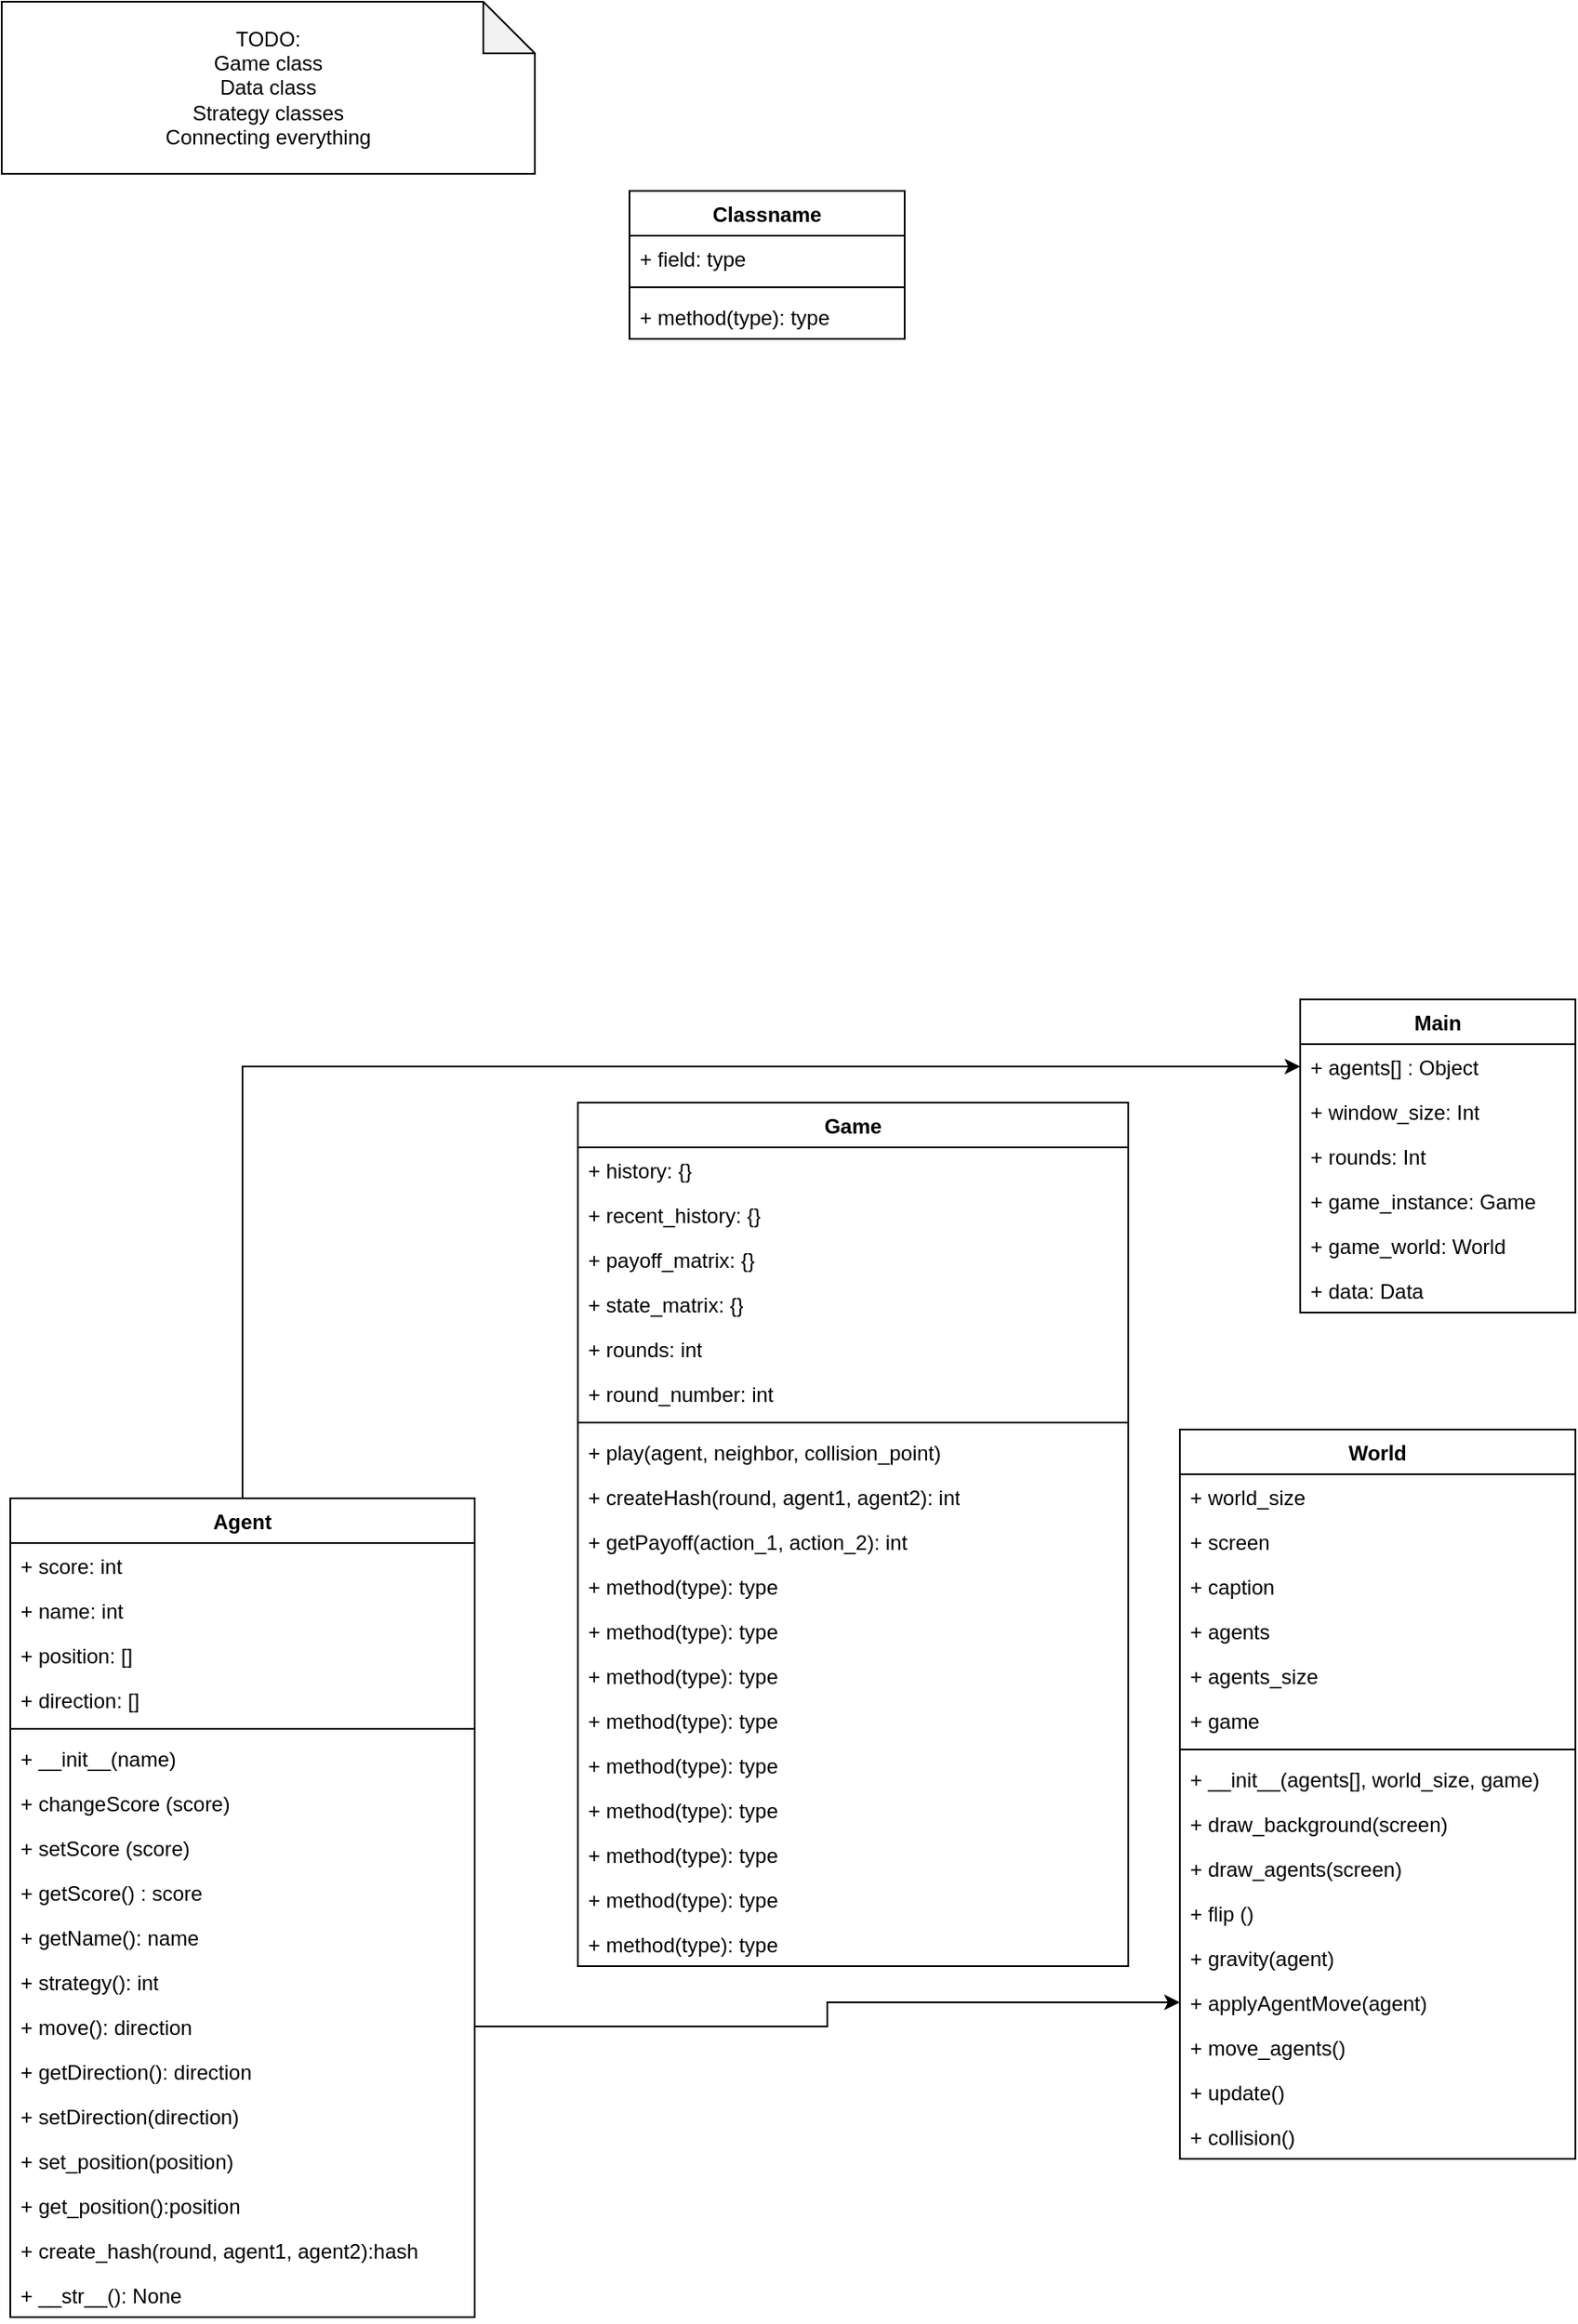 <mxfile version="25.0.3">
  <diagram name="Page-1" id="hnyK_M3NlGHjHrZ5gKMo">
    <mxGraphModel dx="803" dy="1533" grid="1" gridSize="10" guides="1" tooltips="1" connect="1" arrows="1" fold="1" page="1" pageScale="1" pageWidth="850" pageHeight="1100" math="0" shadow="0">
      <root>
        <mxCell id="0" />
        <mxCell id="1" parent="0" />
        <mxCell id="TNZhgFUFGY6rMlC5T3Tr-5" value="Classname" style="swimlane;fontStyle=1;align=center;verticalAlign=top;childLayout=stackLayout;horizontal=1;startSize=26;horizontalStack=0;resizeParent=1;resizeParentMax=0;resizeLast=0;collapsible=1;marginBottom=0;whiteSpace=wrap;html=1;" parent="1" vertex="1">
          <mxGeometry x="480" y="40" width="160" height="86" as="geometry" />
        </mxCell>
        <mxCell id="TNZhgFUFGY6rMlC5T3Tr-6" value="+ field: type" style="text;strokeColor=none;fillColor=none;align=left;verticalAlign=top;spacingLeft=4;spacingRight=4;overflow=hidden;rotatable=0;points=[[0,0.5],[1,0.5]];portConstraint=eastwest;whiteSpace=wrap;html=1;" parent="TNZhgFUFGY6rMlC5T3Tr-5" vertex="1">
          <mxGeometry y="26" width="160" height="26" as="geometry" />
        </mxCell>
        <mxCell id="TNZhgFUFGY6rMlC5T3Tr-7" value="" style="line;strokeWidth=1;fillColor=none;align=left;verticalAlign=middle;spacingTop=-1;spacingLeft=3;spacingRight=3;rotatable=0;labelPosition=right;points=[];portConstraint=eastwest;strokeColor=inherit;" parent="TNZhgFUFGY6rMlC5T3Tr-5" vertex="1">
          <mxGeometry y="52" width="160" height="8" as="geometry" />
        </mxCell>
        <mxCell id="TNZhgFUFGY6rMlC5T3Tr-8" value="+ method(type): type" style="text;strokeColor=none;fillColor=none;align=left;verticalAlign=top;spacingLeft=4;spacingRight=4;overflow=hidden;rotatable=0;points=[[0,0.5],[1,0.5]];portConstraint=eastwest;whiteSpace=wrap;html=1;" parent="TNZhgFUFGY6rMlC5T3Tr-5" vertex="1">
          <mxGeometry y="60" width="160" height="26" as="geometry" />
        </mxCell>
        <mxCell id="TNZhgFUFGY6rMlC5T3Tr-9" value="Main" style="swimlane;fontStyle=1;align=center;verticalAlign=top;childLayout=stackLayout;horizontal=1;startSize=26;horizontalStack=0;resizeParent=1;resizeParentMax=0;resizeLast=0;collapsible=1;marginBottom=0;whiteSpace=wrap;html=1;" parent="1" vertex="1">
          <mxGeometry x="870" y="510" width="160" height="182" as="geometry" />
        </mxCell>
        <mxCell id="TNZhgFUFGY6rMlC5T3Tr-10" value="&lt;div&gt;+ agents[] : Object&lt;/div&gt;" style="text;strokeColor=none;fillColor=none;align=left;verticalAlign=top;spacingLeft=4;spacingRight=4;overflow=hidden;rotatable=0;points=[[0,0.5],[1,0.5]];portConstraint=eastwest;whiteSpace=wrap;html=1;" parent="TNZhgFUFGY6rMlC5T3Tr-9" vertex="1">
          <mxGeometry y="26" width="160" height="26" as="geometry" />
        </mxCell>
        <mxCell id="TNZhgFUFGY6rMlC5T3Tr-18" value="+ window_size: Int" style="text;strokeColor=none;fillColor=none;align=left;verticalAlign=top;spacingLeft=4;spacingRight=4;overflow=hidden;rotatable=0;points=[[0,0.5],[1,0.5]];portConstraint=eastwest;whiteSpace=wrap;html=1;" parent="TNZhgFUFGY6rMlC5T3Tr-9" vertex="1">
          <mxGeometry y="52" width="160" height="26" as="geometry" />
        </mxCell>
        <mxCell id="TNZhgFUFGY6rMlC5T3Tr-20" value="+ rounds: Int" style="text;strokeColor=none;fillColor=none;align=left;verticalAlign=top;spacingLeft=4;spacingRight=4;overflow=hidden;rotatable=0;points=[[0,0.5],[1,0.5]];portConstraint=eastwest;whiteSpace=wrap;html=1;" parent="TNZhgFUFGY6rMlC5T3Tr-9" vertex="1">
          <mxGeometry y="78" width="160" height="26" as="geometry" />
        </mxCell>
        <mxCell id="TNZhgFUFGY6rMlC5T3Tr-21" value="+ game_instance: Game" style="text;strokeColor=none;fillColor=none;align=left;verticalAlign=top;spacingLeft=4;spacingRight=4;overflow=hidden;rotatable=0;points=[[0,0.5],[1,0.5]];portConstraint=eastwest;whiteSpace=wrap;html=1;" parent="TNZhgFUFGY6rMlC5T3Tr-9" vertex="1">
          <mxGeometry y="104" width="160" height="26" as="geometry" />
        </mxCell>
        <mxCell id="TNZhgFUFGY6rMlC5T3Tr-19" value="+ game_world: World" style="text;strokeColor=none;fillColor=none;align=left;verticalAlign=top;spacingLeft=4;spacingRight=4;overflow=hidden;rotatable=0;points=[[0,0.5],[1,0.5]];portConstraint=eastwest;whiteSpace=wrap;html=1;" parent="TNZhgFUFGY6rMlC5T3Tr-9" vertex="1">
          <mxGeometry y="130" width="160" height="26" as="geometry" />
        </mxCell>
        <mxCell id="TNZhgFUFGY6rMlC5T3Tr-17" value="+ data: Data" style="text;strokeColor=none;fillColor=none;align=left;verticalAlign=top;spacingLeft=4;spacingRight=4;overflow=hidden;rotatable=0;points=[[0,0.5],[1,0.5]];portConstraint=eastwest;whiteSpace=wrap;html=1;" parent="TNZhgFUFGY6rMlC5T3Tr-9" vertex="1">
          <mxGeometry y="156" width="160" height="26" as="geometry" />
        </mxCell>
        <mxCell id="TNZhgFUFGY6rMlC5T3Tr-13" value="World" style="swimlane;fontStyle=1;align=center;verticalAlign=top;childLayout=stackLayout;horizontal=1;startSize=26;horizontalStack=0;resizeParent=1;resizeParentMax=0;resizeLast=0;collapsible=1;marginBottom=0;whiteSpace=wrap;html=1;" parent="1" vertex="1">
          <mxGeometry x="800" y="760" width="230" height="424" as="geometry" />
        </mxCell>
        <mxCell id="TNZhgFUFGY6rMlC5T3Tr-14" value="+ world_size" style="text;strokeColor=none;fillColor=none;align=left;verticalAlign=top;spacingLeft=4;spacingRight=4;overflow=hidden;rotatable=0;points=[[0,0.5],[1,0.5]];portConstraint=eastwest;whiteSpace=wrap;html=1;" parent="TNZhgFUFGY6rMlC5T3Tr-13" vertex="1">
          <mxGeometry y="26" width="230" height="26" as="geometry" />
        </mxCell>
        <mxCell id="kklQBV2uUnJuEIr_n-jg-3" value="+ screen" style="text;strokeColor=none;fillColor=none;align=left;verticalAlign=top;spacingLeft=4;spacingRight=4;overflow=hidden;rotatable=0;points=[[0,0.5],[1,0.5]];portConstraint=eastwest;whiteSpace=wrap;html=1;" parent="TNZhgFUFGY6rMlC5T3Tr-13" vertex="1">
          <mxGeometry y="52" width="230" height="26" as="geometry" />
        </mxCell>
        <mxCell id="kklQBV2uUnJuEIr_n-jg-6" value="+ caption" style="text;strokeColor=none;fillColor=none;align=left;verticalAlign=top;spacingLeft=4;spacingRight=4;overflow=hidden;rotatable=0;points=[[0,0.5],[1,0.5]];portConstraint=eastwest;whiteSpace=wrap;html=1;" parent="TNZhgFUFGY6rMlC5T3Tr-13" vertex="1">
          <mxGeometry y="78" width="230" height="26" as="geometry" />
        </mxCell>
        <mxCell id="kklQBV2uUnJuEIr_n-jg-5" value="+ agents" style="text;strokeColor=none;fillColor=none;align=left;verticalAlign=top;spacingLeft=4;spacingRight=4;overflow=hidden;rotatable=0;points=[[0,0.5],[1,0.5]];portConstraint=eastwest;whiteSpace=wrap;html=1;" parent="TNZhgFUFGY6rMlC5T3Tr-13" vertex="1">
          <mxGeometry y="104" width="230" height="26" as="geometry" />
        </mxCell>
        <mxCell id="kklQBV2uUnJuEIr_n-jg-4" value="+ agents_size" style="text;strokeColor=none;fillColor=none;align=left;verticalAlign=top;spacingLeft=4;spacingRight=4;overflow=hidden;rotatable=0;points=[[0,0.5],[1,0.5]];portConstraint=eastwest;whiteSpace=wrap;html=1;" parent="TNZhgFUFGY6rMlC5T3Tr-13" vertex="1">
          <mxGeometry y="130" width="230" height="26" as="geometry" />
        </mxCell>
        <mxCell id="kklQBV2uUnJuEIr_n-jg-2" value="+ game" style="text;strokeColor=none;fillColor=none;align=left;verticalAlign=top;spacingLeft=4;spacingRight=4;overflow=hidden;rotatable=0;points=[[0,0.5],[1,0.5]];portConstraint=eastwest;whiteSpace=wrap;html=1;" parent="TNZhgFUFGY6rMlC5T3Tr-13" vertex="1">
          <mxGeometry y="156" width="230" height="26" as="geometry" />
        </mxCell>
        <mxCell id="TNZhgFUFGY6rMlC5T3Tr-15" value="" style="line;strokeWidth=1;fillColor=none;align=left;verticalAlign=middle;spacingTop=-1;spacingLeft=3;spacingRight=3;rotatable=0;labelPosition=right;points=[];portConstraint=eastwest;strokeColor=inherit;" parent="TNZhgFUFGY6rMlC5T3Tr-13" vertex="1">
          <mxGeometry y="182" width="230" height="8" as="geometry" />
        </mxCell>
        <mxCell id="TNZhgFUFGY6rMlC5T3Tr-16" value="+ __init__(agents[], world_size, game)" style="text;strokeColor=none;fillColor=none;align=left;verticalAlign=top;spacingLeft=4;spacingRight=4;overflow=hidden;rotatable=0;points=[[0,0.5],[1,0.5]];portConstraint=eastwest;whiteSpace=wrap;html=1;" parent="TNZhgFUFGY6rMlC5T3Tr-13" vertex="1">
          <mxGeometry y="190" width="230" height="26" as="geometry" />
        </mxCell>
        <mxCell id="kklQBV2uUnJuEIr_n-jg-9" value="+ draw_background(screen)" style="text;strokeColor=none;fillColor=none;align=left;verticalAlign=top;spacingLeft=4;spacingRight=4;overflow=hidden;rotatable=0;points=[[0,0.5],[1,0.5]];portConstraint=eastwest;whiteSpace=wrap;html=1;" parent="TNZhgFUFGY6rMlC5T3Tr-13" vertex="1">
          <mxGeometry y="216" width="230" height="26" as="geometry" />
        </mxCell>
        <mxCell id="kklQBV2uUnJuEIr_n-jg-14" value="+ draw_agents(screen)" style="text;strokeColor=none;fillColor=none;align=left;verticalAlign=top;spacingLeft=4;spacingRight=4;overflow=hidden;rotatable=0;points=[[0,0.5],[1,0.5]];portConstraint=eastwest;whiteSpace=wrap;html=1;" parent="TNZhgFUFGY6rMlC5T3Tr-13" vertex="1">
          <mxGeometry y="242" width="230" height="26" as="geometry" />
        </mxCell>
        <mxCell id="kklQBV2uUnJuEIr_n-jg-12" value="+ flip ()" style="text;strokeColor=none;fillColor=none;align=left;verticalAlign=top;spacingLeft=4;spacingRight=4;overflow=hidden;rotatable=0;points=[[0,0.5],[1,0.5]];portConstraint=eastwest;whiteSpace=wrap;html=1;" parent="TNZhgFUFGY6rMlC5T3Tr-13" vertex="1">
          <mxGeometry y="268" width="230" height="26" as="geometry" />
        </mxCell>
        <mxCell id="kklQBV2uUnJuEIr_n-jg-13" value="+ gravity(agent)" style="text;strokeColor=none;fillColor=none;align=left;verticalAlign=top;spacingLeft=4;spacingRight=4;overflow=hidden;rotatable=0;points=[[0,0.5],[1,0.5]];portConstraint=eastwest;whiteSpace=wrap;html=1;" parent="TNZhgFUFGY6rMlC5T3Tr-13" vertex="1">
          <mxGeometry y="294" width="230" height="26" as="geometry" />
        </mxCell>
        <mxCell id="kklQBV2uUnJuEIr_n-jg-11" value="+ applyAgentMove(agent)" style="text;strokeColor=none;fillColor=none;align=left;verticalAlign=top;spacingLeft=4;spacingRight=4;overflow=hidden;rotatable=0;points=[[0,0.5],[1,0.5]];portConstraint=eastwest;whiteSpace=wrap;html=1;" parent="TNZhgFUFGY6rMlC5T3Tr-13" vertex="1">
          <mxGeometry y="320" width="230" height="26" as="geometry" />
        </mxCell>
        <mxCell id="kklQBV2uUnJuEIr_n-jg-10" value="+ move_agents()" style="text;strokeColor=none;fillColor=none;align=left;verticalAlign=top;spacingLeft=4;spacingRight=4;overflow=hidden;rotatable=0;points=[[0,0.5],[1,0.5]];portConstraint=eastwest;whiteSpace=wrap;html=1;" parent="TNZhgFUFGY6rMlC5T3Tr-13" vertex="1">
          <mxGeometry y="346" width="230" height="26" as="geometry" />
        </mxCell>
        <mxCell id="kklQBV2uUnJuEIr_n-jg-8" value="+ update()" style="text;strokeColor=none;fillColor=none;align=left;verticalAlign=top;spacingLeft=4;spacingRight=4;overflow=hidden;rotatable=0;points=[[0,0.5],[1,0.5]];portConstraint=eastwest;whiteSpace=wrap;html=1;" parent="TNZhgFUFGY6rMlC5T3Tr-13" vertex="1">
          <mxGeometry y="372" width="230" height="26" as="geometry" />
        </mxCell>
        <mxCell id="kklQBV2uUnJuEIr_n-jg-7" value="+ collision()" style="text;strokeColor=none;fillColor=none;align=left;verticalAlign=top;spacingLeft=4;spacingRight=4;overflow=hidden;rotatable=0;points=[[0,0.5],[1,0.5]];portConstraint=eastwest;whiteSpace=wrap;html=1;" parent="TNZhgFUFGY6rMlC5T3Tr-13" vertex="1">
          <mxGeometry y="398" width="230" height="26" as="geometry" />
        </mxCell>
        <mxCell id="aTV576hCUivnqyw-7uxB-1" style="edgeStyle=orthogonalEdgeStyle;rounded=0;orthogonalLoop=1;jettySize=auto;html=1;exitX=0.5;exitY=0;exitDx=0;exitDy=0;entryX=0;entryY=0.5;entryDx=0;entryDy=0;" edge="1" parent="1" source="kklQBV2uUnJuEIr_n-jg-20" target="TNZhgFUFGY6rMlC5T3Tr-10">
          <mxGeometry relative="1" as="geometry" />
        </mxCell>
        <mxCell id="kklQBV2uUnJuEIr_n-jg-20" value="Agent" style="swimlane;fontStyle=1;align=center;verticalAlign=top;childLayout=stackLayout;horizontal=1;startSize=26;horizontalStack=0;resizeParent=1;resizeParentMax=0;resizeLast=0;collapsible=1;marginBottom=0;whiteSpace=wrap;html=1;" parent="1" vertex="1">
          <mxGeometry x="120" y="800" width="270" height="476" as="geometry" />
        </mxCell>
        <mxCell id="kklQBV2uUnJuEIr_n-jg-21" value="+ score: int" style="text;strokeColor=none;fillColor=none;align=left;verticalAlign=top;spacingLeft=4;spacingRight=4;overflow=hidden;rotatable=0;points=[[0,0.5],[1,0.5]];portConstraint=eastwest;whiteSpace=wrap;html=1;" parent="kklQBV2uUnJuEIr_n-jg-20" vertex="1">
          <mxGeometry y="26" width="270" height="26" as="geometry" />
        </mxCell>
        <mxCell id="kklQBV2uUnJuEIr_n-jg-26" value="+ name: int" style="text;strokeColor=none;fillColor=none;align=left;verticalAlign=top;spacingLeft=4;spacingRight=4;overflow=hidden;rotatable=0;points=[[0,0.5],[1,0.5]];portConstraint=eastwest;whiteSpace=wrap;html=1;" parent="kklQBV2uUnJuEIr_n-jg-20" vertex="1">
          <mxGeometry y="52" width="270" height="26" as="geometry" />
        </mxCell>
        <mxCell id="kklQBV2uUnJuEIr_n-jg-25" value="+ position: []" style="text;strokeColor=none;fillColor=none;align=left;verticalAlign=top;spacingLeft=4;spacingRight=4;overflow=hidden;rotatable=0;points=[[0,0.5],[1,0.5]];portConstraint=eastwest;whiteSpace=wrap;html=1;" parent="kklQBV2uUnJuEIr_n-jg-20" vertex="1">
          <mxGeometry y="78" width="270" height="26" as="geometry" />
        </mxCell>
        <mxCell id="kklQBV2uUnJuEIr_n-jg-24" value="+ direction: []" style="text;strokeColor=none;fillColor=none;align=left;verticalAlign=top;spacingLeft=4;spacingRight=4;overflow=hidden;rotatable=0;points=[[0,0.5],[1,0.5]];portConstraint=eastwest;whiteSpace=wrap;html=1;" parent="kklQBV2uUnJuEIr_n-jg-20" vertex="1">
          <mxGeometry y="104" width="270" height="26" as="geometry" />
        </mxCell>
        <mxCell id="kklQBV2uUnJuEIr_n-jg-22" value="" style="line;strokeWidth=1;fillColor=none;align=left;verticalAlign=middle;spacingTop=-1;spacingLeft=3;spacingRight=3;rotatable=0;labelPosition=right;points=[];portConstraint=eastwest;strokeColor=inherit;" parent="kklQBV2uUnJuEIr_n-jg-20" vertex="1">
          <mxGeometry y="130" width="270" height="8" as="geometry" />
        </mxCell>
        <mxCell id="kklQBV2uUnJuEIr_n-jg-23" value="+ __init__(name)" style="text;strokeColor=none;fillColor=none;align=left;verticalAlign=top;spacingLeft=4;spacingRight=4;overflow=hidden;rotatable=0;points=[[0,0.5],[1,0.5]];portConstraint=eastwest;whiteSpace=wrap;html=1;" parent="kklQBV2uUnJuEIr_n-jg-20" vertex="1">
          <mxGeometry y="138" width="270" height="26" as="geometry" />
        </mxCell>
        <mxCell id="kklQBV2uUnJuEIr_n-jg-28" value="+ changeScore (score)" style="text;strokeColor=none;fillColor=none;align=left;verticalAlign=top;spacingLeft=4;spacingRight=4;overflow=hidden;rotatable=0;points=[[0,0.5],[1,0.5]];portConstraint=eastwest;whiteSpace=wrap;html=1;" parent="kklQBV2uUnJuEIr_n-jg-20" vertex="1">
          <mxGeometry y="164" width="270" height="26" as="geometry" />
        </mxCell>
        <mxCell id="kklQBV2uUnJuEIr_n-jg-33" value="+ setScore (score)" style="text;strokeColor=none;fillColor=none;align=left;verticalAlign=top;spacingLeft=4;spacingRight=4;overflow=hidden;rotatable=0;points=[[0,0.5],[1,0.5]];portConstraint=eastwest;whiteSpace=wrap;html=1;" parent="kklQBV2uUnJuEIr_n-jg-20" vertex="1">
          <mxGeometry y="190" width="270" height="26" as="geometry" />
        </mxCell>
        <mxCell id="kklQBV2uUnJuEIr_n-jg-31" value="+ getScore() : score" style="text;strokeColor=none;fillColor=none;align=left;verticalAlign=top;spacingLeft=4;spacingRight=4;overflow=hidden;rotatable=0;points=[[0,0.5],[1,0.5]];portConstraint=eastwest;whiteSpace=wrap;html=1;" parent="kklQBV2uUnJuEIr_n-jg-20" vertex="1">
          <mxGeometry y="216" width="270" height="26" as="geometry" />
        </mxCell>
        <mxCell id="kklQBV2uUnJuEIr_n-jg-35" value="+ getName(): name" style="text;strokeColor=none;fillColor=none;align=left;verticalAlign=top;spacingLeft=4;spacingRight=4;overflow=hidden;rotatable=0;points=[[0,0.5],[1,0.5]];portConstraint=eastwest;whiteSpace=wrap;html=1;" parent="kklQBV2uUnJuEIr_n-jg-20" vertex="1">
          <mxGeometry y="242" width="270" height="26" as="geometry" />
        </mxCell>
        <mxCell id="kklQBV2uUnJuEIr_n-jg-34" value="+ strategy(): int" style="text;strokeColor=none;fillColor=none;align=left;verticalAlign=top;spacingLeft=4;spacingRight=4;overflow=hidden;rotatable=0;points=[[0,0.5],[1,0.5]];portConstraint=eastwest;whiteSpace=wrap;html=1;" parent="kklQBV2uUnJuEIr_n-jg-20" vertex="1">
          <mxGeometry y="268" width="270" height="26" as="geometry" />
        </mxCell>
        <mxCell id="kklQBV2uUnJuEIr_n-jg-32" value="+ move(): direction" style="text;strokeColor=none;fillColor=none;align=left;verticalAlign=top;spacingLeft=4;spacingRight=4;overflow=hidden;rotatable=0;points=[[0,0.5],[1,0.5]];portConstraint=eastwest;whiteSpace=wrap;html=1;" parent="kklQBV2uUnJuEIr_n-jg-20" vertex="1">
          <mxGeometry y="294" width="270" height="26" as="geometry" />
        </mxCell>
        <mxCell id="kklQBV2uUnJuEIr_n-jg-30" value="+ getDirection(): direction" style="text;strokeColor=none;fillColor=none;align=left;verticalAlign=top;spacingLeft=4;spacingRight=4;overflow=hidden;rotatable=0;points=[[0,0.5],[1,0.5]];portConstraint=eastwest;whiteSpace=wrap;html=1;" parent="kklQBV2uUnJuEIr_n-jg-20" vertex="1">
          <mxGeometry y="320" width="270" height="26" as="geometry" />
        </mxCell>
        <mxCell id="kklQBV2uUnJuEIr_n-jg-29" value="+ setDirection(direction)" style="text;strokeColor=none;fillColor=none;align=left;verticalAlign=top;spacingLeft=4;spacingRight=4;overflow=hidden;rotatable=0;points=[[0,0.5],[1,0.5]];portConstraint=eastwest;whiteSpace=wrap;html=1;" parent="kklQBV2uUnJuEIr_n-jg-20" vertex="1">
          <mxGeometry y="346" width="270" height="26" as="geometry" />
        </mxCell>
        <mxCell id="kklQBV2uUnJuEIr_n-jg-36" value="+ set_position(position)" style="text;strokeColor=none;fillColor=none;align=left;verticalAlign=top;spacingLeft=4;spacingRight=4;overflow=hidden;rotatable=0;points=[[0,0.5],[1,0.5]];portConstraint=eastwest;whiteSpace=wrap;html=1;" parent="kklQBV2uUnJuEIr_n-jg-20" vertex="1">
          <mxGeometry y="372" width="270" height="26" as="geometry" />
        </mxCell>
        <mxCell id="kklQBV2uUnJuEIr_n-jg-38" value="+ get_position():position" style="text;strokeColor=none;fillColor=none;align=left;verticalAlign=top;spacingLeft=4;spacingRight=4;overflow=hidden;rotatable=0;points=[[0,0.5],[1,0.5]];portConstraint=eastwest;whiteSpace=wrap;html=1;" parent="kklQBV2uUnJuEIr_n-jg-20" vertex="1">
          <mxGeometry y="398" width="270" height="26" as="geometry" />
        </mxCell>
        <mxCell id="kklQBV2uUnJuEIr_n-jg-37" value="+ create_hash(round, agent1, agent2):hash" style="text;strokeColor=none;fillColor=none;align=left;verticalAlign=top;spacingLeft=4;spacingRight=4;overflow=hidden;rotatable=0;points=[[0,0.5],[1,0.5]];portConstraint=eastwest;whiteSpace=wrap;html=1;" parent="kklQBV2uUnJuEIr_n-jg-20" vertex="1">
          <mxGeometry y="424" width="270" height="26" as="geometry" />
        </mxCell>
        <mxCell id="kklQBV2uUnJuEIr_n-jg-27" value="+ __str__(): None" style="text;strokeColor=none;fillColor=none;align=left;verticalAlign=top;spacingLeft=4;spacingRight=4;overflow=hidden;rotatable=0;points=[[0,0.5],[1,0.5]];portConstraint=eastwest;whiteSpace=wrap;html=1;" parent="kklQBV2uUnJuEIr_n-jg-20" vertex="1">
          <mxGeometry y="450" width="270" height="26" as="geometry" />
        </mxCell>
        <mxCell id="kklQBV2uUnJuEIr_n-jg-39" value="Game" style="swimlane;fontStyle=1;align=center;verticalAlign=top;childLayout=stackLayout;horizontal=1;startSize=26;horizontalStack=0;resizeParent=1;resizeParentMax=0;resizeLast=0;collapsible=1;marginBottom=0;whiteSpace=wrap;html=1;" parent="1" vertex="1">
          <mxGeometry x="450" y="570" width="320" height="502" as="geometry" />
        </mxCell>
        <mxCell id="kklQBV2uUnJuEIr_n-jg-40" value="+ history: {}" style="text;strokeColor=none;fillColor=none;align=left;verticalAlign=top;spacingLeft=4;spacingRight=4;overflow=hidden;rotatable=0;points=[[0,0.5],[1,0.5]];portConstraint=eastwest;whiteSpace=wrap;html=1;" parent="kklQBV2uUnJuEIr_n-jg-39" vertex="1">
          <mxGeometry y="26" width="320" height="26" as="geometry" />
        </mxCell>
        <mxCell id="kklQBV2uUnJuEIr_n-jg-45" value="+ recent_history: {}" style="text;strokeColor=none;fillColor=none;align=left;verticalAlign=top;spacingLeft=4;spacingRight=4;overflow=hidden;rotatable=0;points=[[0,0.5],[1,0.5]];portConstraint=eastwest;whiteSpace=wrap;html=1;" parent="kklQBV2uUnJuEIr_n-jg-39" vertex="1">
          <mxGeometry y="52" width="320" height="26" as="geometry" />
        </mxCell>
        <mxCell id="kklQBV2uUnJuEIr_n-jg-47" value="+ payoff_matrix: {}" style="text;strokeColor=none;fillColor=none;align=left;verticalAlign=top;spacingLeft=4;spacingRight=4;overflow=hidden;rotatable=0;points=[[0,0.5],[1,0.5]];portConstraint=eastwest;whiteSpace=wrap;html=1;" parent="kklQBV2uUnJuEIr_n-jg-39" vertex="1">
          <mxGeometry y="78" width="320" height="26" as="geometry" />
        </mxCell>
        <mxCell id="kklQBV2uUnJuEIr_n-jg-48" value="+ state_matrix: {}" style="text;strokeColor=none;fillColor=none;align=left;verticalAlign=top;spacingLeft=4;spacingRight=4;overflow=hidden;rotatable=0;points=[[0,0.5],[1,0.5]];portConstraint=eastwest;whiteSpace=wrap;html=1;" parent="kklQBV2uUnJuEIr_n-jg-39" vertex="1">
          <mxGeometry y="104" width="320" height="26" as="geometry" />
        </mxCell>
        <mxCell id="kklQBV2uUnJuEIr_n-jg-46" value="+ rounds: int" style="text;strokeColor=none;fillColor=none;align=left;verticalAlign=top;spacingLeft=4;spacingRight=4;overflow=hidden;rotatable=0;points=[[0,0.5],[1,0.5]];portConstraint=eastwest;whiteSpace=wrap;html=1;" parent="kklQBV2uUnJuEIr_n-jg-39" vertex="1">
          <mxGeometry y="130" width="320" height="26" as="geometry" />
        </mxCell>
        <mxCell id="kklQBV2uUnJuEIr_n-jg-44" value="+ round_number: int" style="text;strokeColor=none;fillColor=none;align=left;verticalAlign=top;spacingLeft=4;spacingRight=4;overflow=hidden;rotatable=0;points=[[0,0.5],[1,0.5]];portConstraint=eastwest;whiteSpace=wrap;html=1;" parent="kklQBV2uUnJuEIr_n-jg-39" vertex="1">
          <mxGeometry y="156" width="320" height="26" as="geometry" />
        </mxCell>
        <mxCell id="kklQBV2uUnJuEIr_n-jg-41" value="" style="line;strokeWidth=1;fillColor=none;align=left;verticalAlign=middle;spacingTop=-1;spacingLeft=3;spacingRight=3;rotatable=0;labelPosition=right;points=[];portConstraint=eastwest;strokeColor=inherit;" parent="kklQBV2uUnJuEIr_n-jg-39" vertex="1">
          <mxGeometry y="182" width="320" height="8" as="geometry" />
        </mxCell>
        <mxCell id="kklQBV2uUnJuEIr_n-jg-42" value="+ play(agent, neighbor, collision_point)" style="text;strokeColor=none;fillColor=none;align=left;verticalAlign=top;spacingLeft=4;spacingRight=4;overflow=hidden;rotatable=0;points=[[0,0.5],[1,0.5]];portConstraint=eastwest;whiteSpace=wrap;html=1;" parent="kklQBV2uUnJuEIr_n-jg-39" vertex="1">
          <mxGeometry y="190" width="320" height="26" as="geometry" />
        </mxCell>
        <mxCell id="kklQBV2uUnJuEIr_n-jg-51" value="+ createHash(round, agent1, agent2): int" style="text;strokeColor=none;fillColor=none;align=left;verticalAlign=top;spacingLeft=4;spacingRight=4;overflow=hidden;rotatable=0;points=[[0,0.5],[1,0.5]];portConstraint=eastwest;whiteSpace=wrap;html=1;" parent="kklQBV2uUnJuEIr_n-jg-39" vertex="1">
          <mxGeometry y="216" width="320" height="26" as="geometry" />
        </mxCell>
        <mxCell id="kklQBV2uUnJuEIr_n-jg-57" value="+ getPayoff(action_1, action_2): int" style="text;strokeColor=none;fillColor=none;align=left;verticalAlign=top;spacingLeft=4;spacingRight=4;overflow=hidden;rotatable=0;points=[[0,0.5],[1,0.5]];portConstraint=eastwest;whiteSpace=wrap;html=1;" parent="kklQBV2uUnJuEIr_n-jg-39" vertex="1">
          <mxGeometry y="242" width="320" height="26" as="geometry" />
        </mxCell>
        <mxCell id="kklQBV2uUnJuEIr_n-jg-59" value="+ method(type): type" style="text;strokeColor=none;fillColor=none;align=left;verticalAlign=top;spacingLeft=4;spacingRight=4;overflow=hidden;rotatable=0;points=[[0,0.5],[1,0.5]];portConstraint=eastwest;whiteSpace=wrap;html=1;" parent="kklQBV2uUnJuEIr_n-jg-39" vertex="1">
          <mxGeometry y="268" width="320" height="26" as="geometry" />
        </mxCell>
        <mxCell id="kklQBV2uUnJuEIr_n-jg-58" value="+ method(type): type" style="text;strokeColor=none;fillColor=none;align=left;verticalAlign=top;spacingLeft=4;spacingRight=4;overflow=hidden;rotatable=0;points=[[0,0.5],[1,0.5]];portConstraint=eastwest;whiteSpace=wrap;html=1;" parent="kklQBV2uUnJuEIr_n-jg-39" vertex="1">
          <mxGeometry y="294" width="320" height="26" as="geometry" />
        </mxCell>
        <mxCell id="kklQBV2uUnJuEIr_n-jg-56" value="+ method(type): type" style="text;strokeColor=none;fillColor=none;align=left;verticalAlign=top;spacingLeft=4;spacingRight=4;overflow=hidden;rotatable=0;points=[[0,0.5],[1,0.5]];portConstraint=eastwest;whiteSpace=wrap;html=1;" parent="kklQBV2uUnJuEIr_n-jg-39" vertex="1">
          <mxGeometry y="320" width="320" height="26" as="geometry" />
        </mxCell>
        <mxCell id="kklQBV2uUnJuEIr_n-jg-54" value="+ method(type): type" style="text;strokeColor=none;fillColor=none;align=left;verticalAlign=top;spacingLeft=4;spacingRight=4;overflow=hidden;rotatable=0;points=[[0,0.5],[1,0.5]];portConstraint=eastwest;whiteSpace=wrap;html=1;" parent="kklQBV2uUnJuEIr_n-jg-39" vertex="1">
          <mxGeometry y="346" width="320" height="26" as="geometry" />
        </mxCell>
        <mxCell id="kklQBV2uUnJuEIr_n-jg-55" value="+ method(type): type" style="text;strokeColor=none;fillColor=none;align=left;verticalAlign=top;spacingLeft=4;spacingRight=4;overflow=hidden;rotatable=0;points=[[0,0.5],[1,0.5]];portConstraint=eastwest;whiteSpace=wrap;html=1;" parent="kklQBV2uUnJuEIr_n-jg-39" vertex="1">
          <mxGeometry y="372" width="320" height="26" as="geometry" />
        </mxCell>
        <mxCell id="kklQBV2uUnJuEIr_n-jg-53" value="+ method(type): type" style="text;strokeColor=none;fillColor=none;align=left;verticalAlign=top;spacingLeft=4;spacingRight=4;overflow=hidden;rotatable=0;points=[[0,0.5],[1,0.5]];portConstraint=eastwest;whiteSpace=wrap;html=1;" parent="kklQBV2uUnJuEIr_n-jg-39" vertex="1">
          <mxGeometry y="398" width="320" height="26" as="geometry" />
        </mxCell>
        <mxCell id="kklQBV2uUnJuEIr_n-jg-52" value="+ method(type): type" style="text;strokeColor=none;fillColor=none;align=left;verticalAlign=top;spacingLeft=4;spacingRight=4;overflow=hidden;rotatable=0;points=[[0,0.5],[1,0.5]];portConstraint=eastwest;whiteSpace=wrap;html=1;" parent="kklQBV2uUnJuEIr_n-jg-39" vertex="1">
          <mxGeometry y="424" width="320" height="26" as="geometry" />
        </mxCell>
        <mxCell id="kklQBV2uUnJuEIr_n-jg-50" value="+ method(type): type" style="text;strokeColor=none;fillColor=none;align=left;verticalAlign=top;spacingLeft=4;spacingRight=4;overflow=hidden;rotatable=0;points=[[0,0.5],[1,0.5]];portConstraint=eastwest;whiteSpace=wrap;html=1;" parent="kklQBV2uUnJuEIr_n-jg-39" vertex="1">
          <mxGeometry y="450" width="320" height="26" as="geometry" />
        </mxCell>
        <mxCell id="kklQBV2uUnJuEIr_n-jg-49" value="+ method(type): type" style="text;strokeColor=none;fillColor=none;align=left;verticalAlign=top;spacingLeft=4;spacingRight=4;overflow=hidden;rotatable=0;points=[[0,0.5],[1,0.5]];portConstraint=eastwest;whiteSpace=wrap;html=1;" parent="kklQBV2uUnJuEIr_n-jg-39" vertex="1">
          <mxGeometry y="476" width="320" height="26" as="geometry" />
        </mxCell>
        <mxCell id="kklQBV2uUnJuEIr_n-jg-60" value="&lt;div&gt;TODO:&lt;/div&gt;&lt;div&gt;Game class&lt;br&gt;Data class&lt;/div&gt;&lt;div&gt;Strategy classes&lt;/div&gt;&lt;div&gt;Connecting everything&lt;br&gt;&lt;/div&gt;" style="shape=note;whiteSpace=wrap;html=1;backgroundOutline=1;darkOpacity=0.05;" parent="1" vertex="1">
          <mxGeometry x="115" y="-70" width="310" height="100" as="geometry" />
        </mxCell>
        <mxCell id="aTV576hCUivnqyw-7uxB-2" style="edgeStyle=orthogonalEdgeStyle;rounded=0;orthogonalLoop=1;jettySize=auto;html=1;exitX=1;exitY=0.5;exitDx=0;exitDy=0;entryX=0;entryY=0.5;entryDx=0;entryDy=0;" edge="1" parent="1" source="kklQBV2uUnJuEIr_n-jg-32" target="kklQBV2uUnJuEIr_n-jg-11">
          <mxGeometry relative="1" as="geometry" />
        </mxCell>
      </root>
    </mxGraphModel>
  </diagram>
</mxfile>
